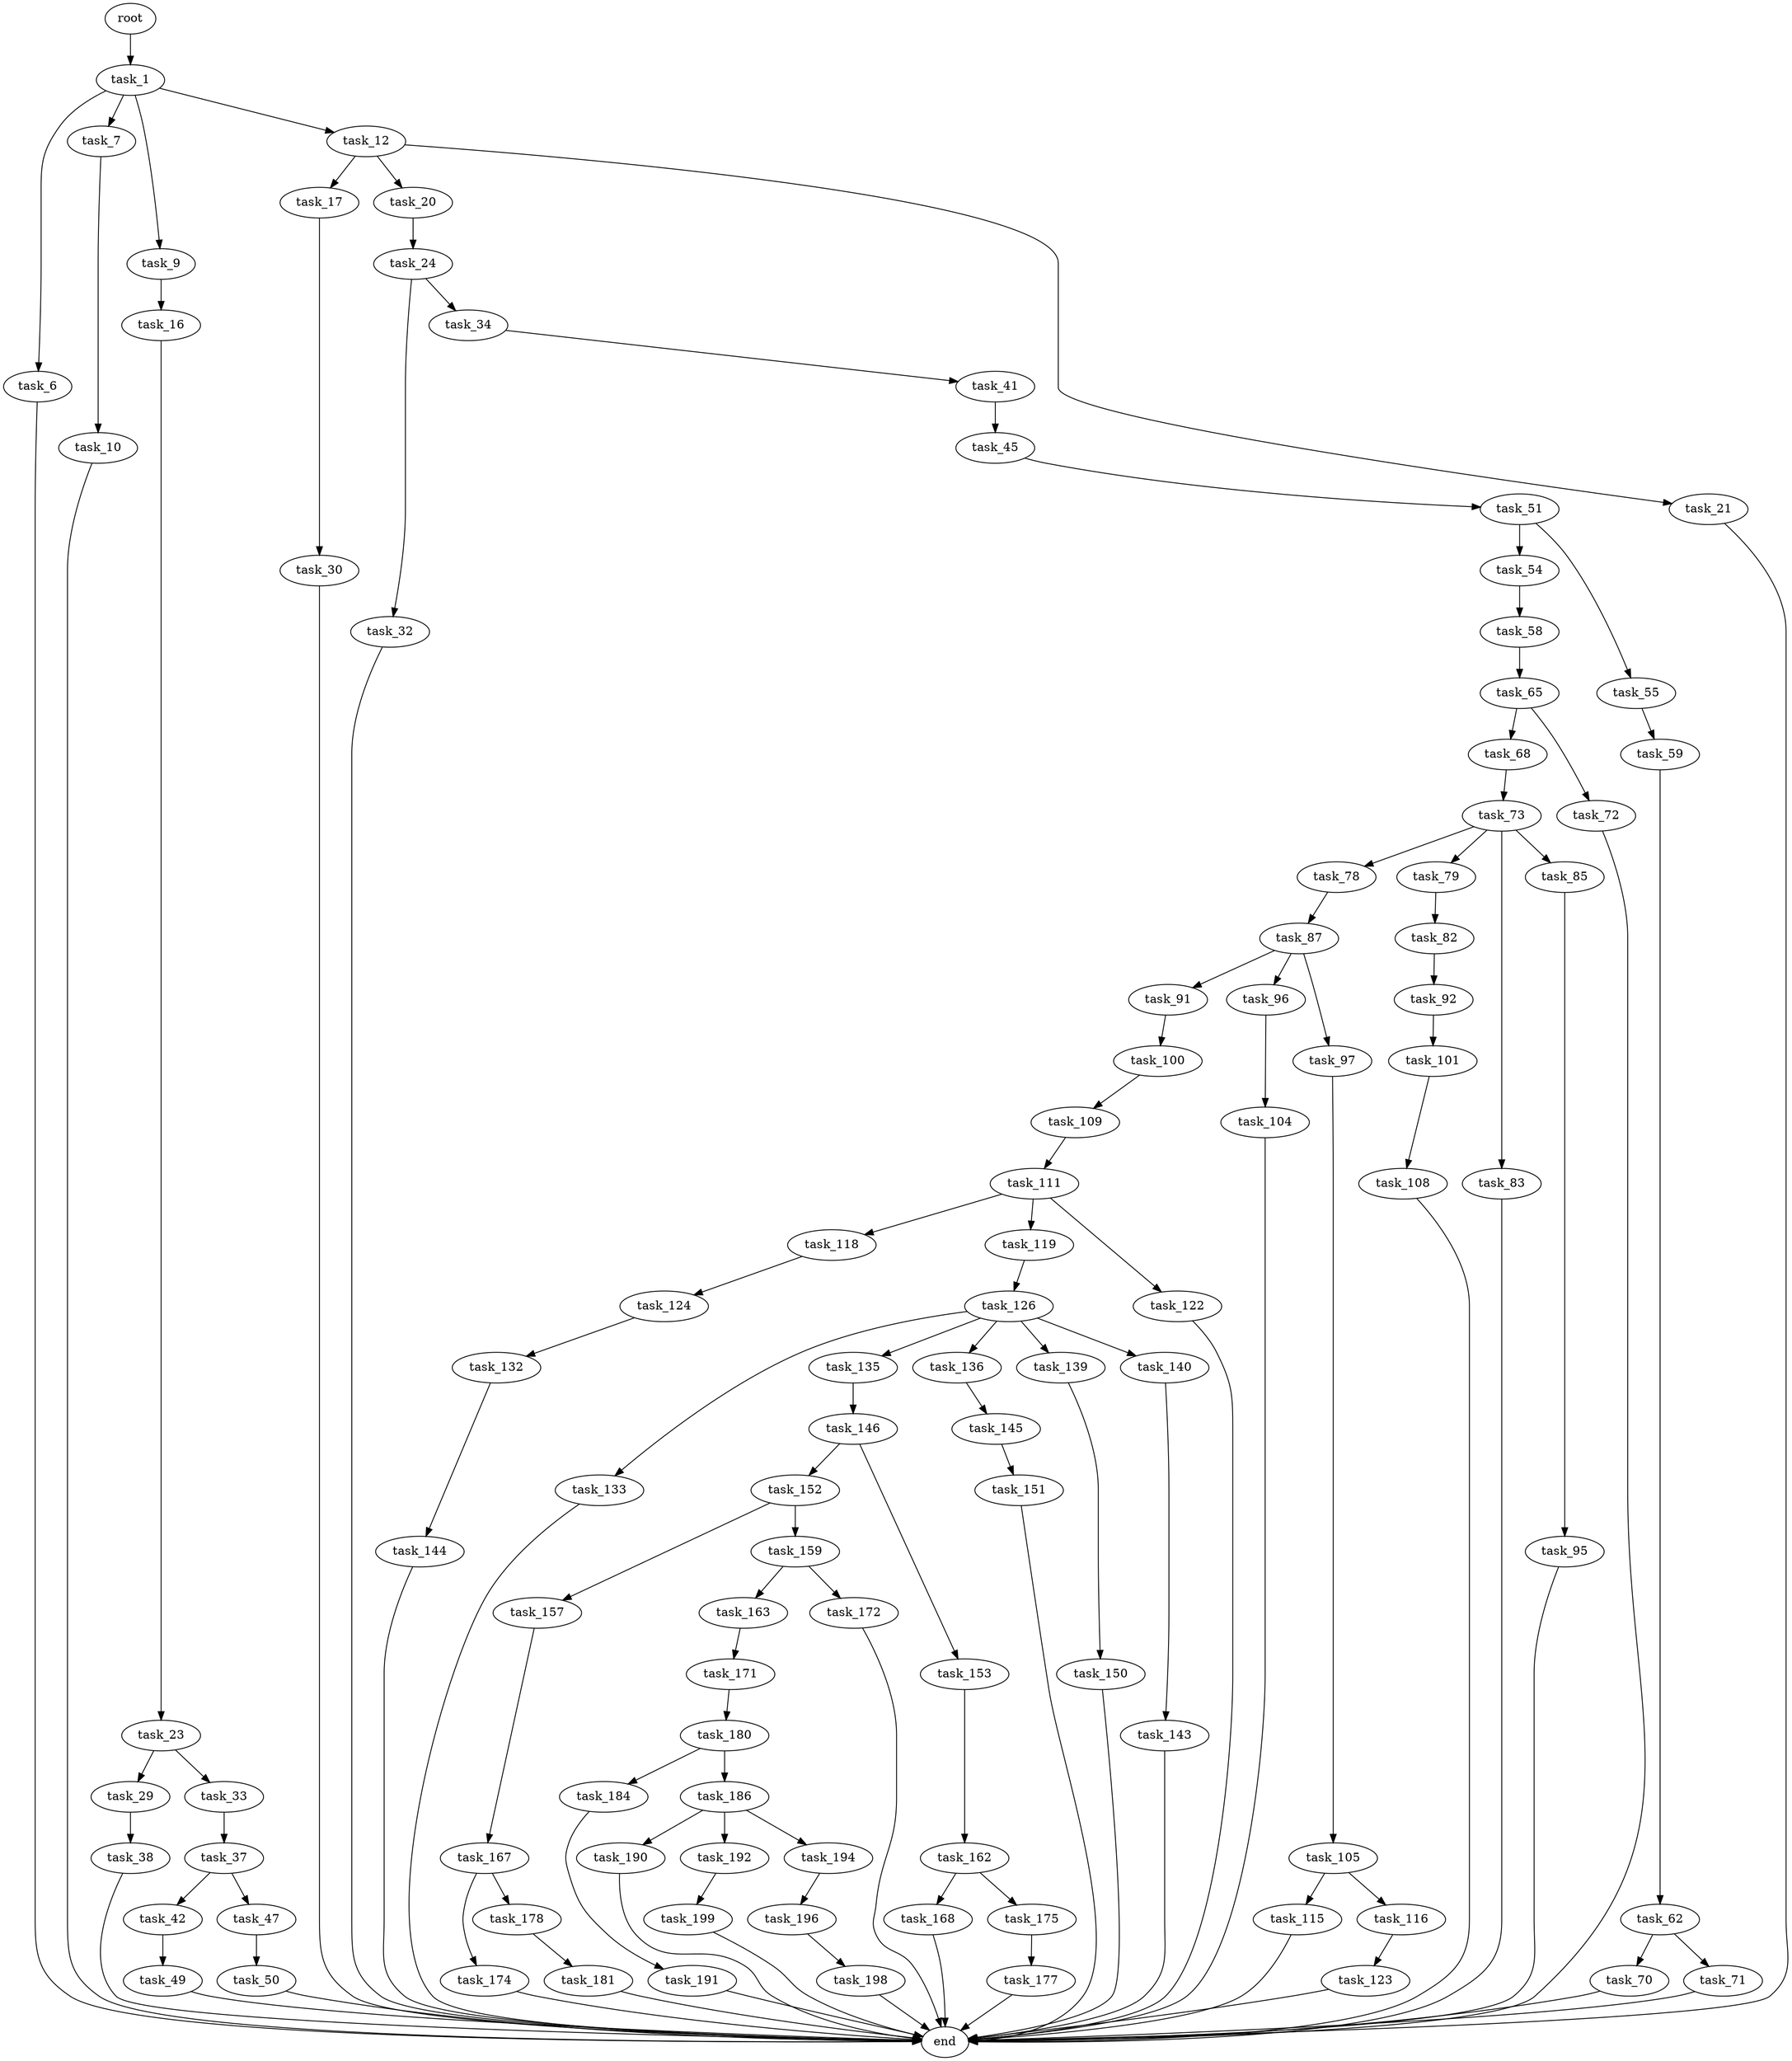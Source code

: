 digraph G {
  root [size="0.000000"];
  task_1 [size="14269109610.000000"];
  task_6 [size="782757789696.000000"];
  task_7 [size="387717019805.000000"];
  task_9 [size="17000862038.000000"];
  task_12 [size="782757789696.000000"];
  end [size="0.000000"];
  task_10 [size="782757789696.000000"];
  task_16 [size="23176255092.000000"];
  task_17 [size="380661622707.000000"];
  task_20 [size="549755813888.000000"];
  task_21 [size="8589934592.000000"];
  task_23 [size="2124959492.000000"];
  task_30 [size="231928233984.000000"];
  task_24 [size="231928233984.000000"];
  task_29 [size="29720665697.000000"];
  task_33 [size="231928233984.000000"];
  task_32 [size="8589934592.000000"];
  task_34 [size="32166361728.000000"];
  task_38 [size="68719476736.000000"];
  task_37 [size="68719476736.000000"];
  task_41 [size="388400422691.000000"];
  task_42 [size="8638086675.000000"];
  task_47 [size="5629962552.000000"];
  task_45 [size="134217728000.000000"];
  task_49 [size="549755813888.000000"];
  task_51 [size="17579594791.000000"];
  task_50 [size="782757789696.000000"];
  task_54 [size="381413312954.000000"];
  task_55 [size="4374491271.000000"];
  task_58 [size="1073741824000.000000"];
  task_59 [size="24844425725.000000"];
  task_65 [size="20622703478.000000"];
  task_62 [size="32830517100.000000"];
  task_70 [size="1558466542.000000"];
  task_71 [size="38258835359.000000"];
  task_68 [size="231928233984.000000"];
  task_72 [size="11486341946.000000"];
  task_73 [size="793239978.000000"];
  task_78 [size="1921992877.000000"];
  task_79 [size="133387553676.000000"];
  task_83 [size="231928233984.000000"];
  task_85 [size="782757789696.000000"];
  task_87 [size="34991744359.000000"];
  task_82 [size="368293445632.000000"];
  task_92 [size="40553626297.000000"];
  task_95 [size="4151070717.000000"];
  task_91 [size="1734760289.000000"];
  task_96 [size="269945060063.000000"];
  task_97 [size="68719476736.000000"];
  task_100 [size="17313838158.000000"];
  task_101 [size="28815183730.000000"];
  task_104 [size="294496544294.000000"];
  task_105 [size="68719476736.000000"];
  task_109 [size="368293445632.000000"];
  task_108 [size="231928233984.000000"];
  task_115 [size="231928233984.000000"];
  task_116 [size="19678343897.000000"];
  task_111 [size="49955688372.000000"];
  task_118 [size="190298842295.000000"];
  task_119 [size="504057951.000000"];
  task_122 [size="134217728000.000000"];
  task_123 [size="6394234953.000000"];
  task_124 [size="670899123135.000000"];
  task_126 [size="231928233984.000000"];
  task_132 [size="231928233984.000000"];
  task_133 [size="368293445632.000000"];
  task_135 [size="29766671862.000000"];
  task_136 [size="368293445632.000000"];
  task_139 [size="231928233984.000000"];
  task_140 [size="22475200016.000000"];
  task_144 [size="549755813888.000000"];
  task_146 [size="979732028464.000000"];
  task_145 [size="1571973676.000000"];
  task_150 [size="28073577466.000000"];
  task_143 [size="8589934592.000000"];
  task_151 [size="1073741824000.000000"];
  task_152 [size="549755813888.000000"];
  task_153 [size="1787722200.000000"];
  task_157 [size="231928233984.000000"];
  task_159 [size="204021863008.000000"];
  task_162 [size="782757789696.000000"];
  task_167 [size="112726540940.000000"];
  task_163 [size="22918196881.000000"];
  task_172 [size="120828118512.000000"];
  task_168 [size="549755813888.000000"];
  task_175 [size="55083593048.000000"];
  task_171 [size="1073741824000.000000"];
  task_174 [size="13629028653.000000"];
  task_178 [size="32131342072.000000"];
  task_180 [size="9693939049.000000"];
  task_177 [size="368293445632.000000"];
  task_181 [size="549755813888.000000"];
  task_184 [size="201955908528.000000"];
  task_186 [size="134217728000.000000"];
  task_191 [size="549755813888.000000"];
  task_190 [size="21585825653.000000"];
  task_192 [size="117502631535.000000"];
  task_194 [size="549755813888.000000"];
  task_199 [size="12440564997.000000"];
  task_196 [size="134217728000.000000"];
  task_198 [size="808718714180.000000"];

  root -> task_1 [size="1.000000"];
  task_1 -> task_6 [size="33554432.000000"];
  task_1 -> task_7 [size="33554432.000000"];
  task_1 -> task_9 [size="33554432.000000"];
  task_1 -> task_12 [size="33554432.000000"];
  task_6 -> end [size="1.000000"];
  task_7 -> task_10 [size="411041792.000000"];
  task_9 -> task_16 [size="411041792.000000"];
  task_12 -> task_17 [size="679477248.000000"];
  task_12 -> task_20 [size="679477248.000000"];
  task_12 -> task_21 [size="679477248.000000"];
  task_10 -> end [size="1.000000"];
  task_16 -> task_23 [size="536870912.000000"];
  task_17 -> task_30 [size="301989888.000000"];
  task_20 -> task_24 [size="536870912.000000"];
  task_21 -> end [size="1.000000"];
  task_23 -> task_29 [size="134217728.000000"];
  task_23 -> task_33 [size="134217728.000000"];
  task_30 -> end [size="1.000000"];
  task_24 -> task_32 [size="301989888.000000"];
  task_24 -> task_34 [size="301989888.000000"];
  task_29 -> task_38 [size="838860800.000000"];
  task_33 -> task_37 [size="301989888.000000"];
  task_32 -> end [size="1.000000"];
  task_34 -> task_41 [size="536870912.000000"];
  task_38 -> end [size="1.000000"];
  task_37 -> task_42 [size="134217728.000000"];
  task_37 -> task_47 [size="134217728.000000"];
  task_41 -> task_45 [size="838860800.000000"];
  task_42 -> task_49 [size="301989888.000000"];
  task_47 -> task_50 [size="134217728.000000"];
  task_45 -> task_51 [size="209715200.000000"];
  task_49 -> end [size="1.000000"];
  task_51 -> task_54 [size="301989888.000000"];
  task_51 -> task_55 [size="301989888.000000"];
  task_50 -> end [size="1.000000"];
  task_54 -> task_58 [size="411041792.000000"];
  task_55 -> task_59 [size="75497472.000000"];
  task_58 -> task_65 [size="838860800.000000"];
  task_59 -> task_62 [size="679477248.000000"];
  task_65 -> task_68 [size="679477248.000000"];
  task_65 -> task_72 [size="679477248.000000"];
  task_62 -> task_70 [size="134217728.000000"];
  task_62 -> task_71 [size="134217728.000000"];
  task_70 -> end [size="1.000000"];
  task_71 -> end [size="1.000000"];
  task_68 -> task_73 [size="301989888.000000"];
  task_72 -> end [size="1.000000"];
  task_73 -> task_78 [size="33554432.000000"];
  task_73 -> task_79 [size="33554432.000000"];
  task_73 -> task_83 [size="33554432.000000"];
  task_73 -> task_85 [size="33554432.000000"];
  task_78 -> task_87 [size="33554432.000000"];
  task_79 -> task_82 [size="536870912.000000"];
  task_83 -> end [size="1.000000"];
  task_85 -> task_95 [size="679477248.000000"];
  task_87 -> task_91 [size="838860800.000000"];
  task_87 -> task_96 [size="838860800.000000"];
  task_87 -> task_97 [size="838860800.000000"];
  task_82 -> task_92 [size="411041792.000000"];
  task_92 -> task_101 [size="838860800.000000"];
  task_95 -> end [size="1.000000"];
  task_91 -> task_100 [size="75497472.000000"];
  task_96 -> task_104 [size="411041792.000000"];
  task_97 -> task_105 [size="134217728.000000"];
  task_100 -> task_109 [size="75497472.000000"];
  task_101 -> task_108 [size="536870912.000000"];
  task_104 -> end [size="1.000000"];
  task_105 -> task_115 [size="134217728.000000"];
  task_105 -> task_116 [size="134217728.000000"];
  task_109 -> task_111 [size="411041792.000000"];
  task_108 -> end [size="1.000000"];
  task_115 -> end [size="1.000000"];
  task_116 -> task_123 [size="838860800.000000"];
  task_111 -> task_118 [size="838860800.000000"];
  task_111 -> task_119 [size="838860800.000000"];
  task_111 -> task_122 [size="838860800.000000"];
  task_118 -> task_124 [size="679477248.000000"];
  task_119 -> task_126 [size="33554432.000000"];
  task_122 -> end [size="1.000000"];
  task_123 -> end [size="1.000000"];
  task_124 -> task_132 [size="679477248.000000"];
  task_126 -> task_133 [size="301989888.000000"];
  task_126 -> task_135 [size="301989888.000000"];
  task_126 -> task_136 [size="301989888.000000"];
  task_126 -> task_139 [size="301989888.000000"];
  task_126 -> task_140 [size="301989888.000000"];
  task_132 -> task_144 [size="301989888.000000"];
  task_133 -> end [size="1.000000"];
  task_135 -> task_146 [size="838860800.000000"];
  task_136 -> task_145 [size="411041792.000000"];
  task_139 -> task_150 [size="301989888.000000"];
  task_140 -> task_143 [size="411041792.000000"];
  task_144 -> end [size="1.000000"];
  task_146 -> task_152 [size="838860800.000000"];
  task_146 -> task_153 [size="838860800.000000"];
  task_145 -> task_151 [size="33554432.000000"];
  task_150 -> end [size="1.000000"];
  task_143 -> end [size="1.000000"];
  task_151 -> end [size="1.000000"];
  task_152 -> task_157 [size="536870912.000000"];
  task_152 -> task_159 [size="536870912.000000"];
  task_153 -> task_162 [size="33554432.000000"];
  task_157 -> task_167 [size="301989888.000000"];
  task_159 -> task_163 [size="411041792.000000"];
  task_159 -> task_172 [size="411041792.000000"];
  task_162 -> task_168 [size="679477248.000000"];
  task_162 -> task_175 [size="679477248.000000"];
  task_167 -> task_174 [size="536870912.000000"];
  task_167 -> task_178 [size="536870912.000000"];
  task_163 -> task_171 [size="75497472.000000"];
  task_172 -> end [size="1.000000"];
  task_168 -> end [size="1.000000"];
  task_175 -> task_177 [size="75497472.000000"];
  task_171 -> task_180 [size="838860800.000000"];
  task_174 -> end [size="1.000000"];
  task_178 -> task_181 [size="536870912.000000"];
  task_180 -> task_184 [size="33554432.000000"];
  task_180 -> task_186 [size="33554432.000000"];
  task_177 -> end [size="1.000000"];
  task_181 -> end [size="1.000000"];
  task_184 -> task_191 [size="134217728.000000"];
  task_186 -> task_190 [size="209715200.000000"];
  task_186 -> task_192 [size="209715200.000000"];
  task_186 -> task_194 [size="209715200.000000"];
  task_191 -> end [size="1.000000"];
  task_190 -> end [size="1.000000"];
  task_192 -> task_199 [size="209715200.000000"];
  task_194 -> task_196 [size="536870912.000000"];
  task_199 -> end [size="1.000000"];
  task_196 -> task_198 [size="209715200.000000"];
  task_198 -> end [size="1.000000"];
}
